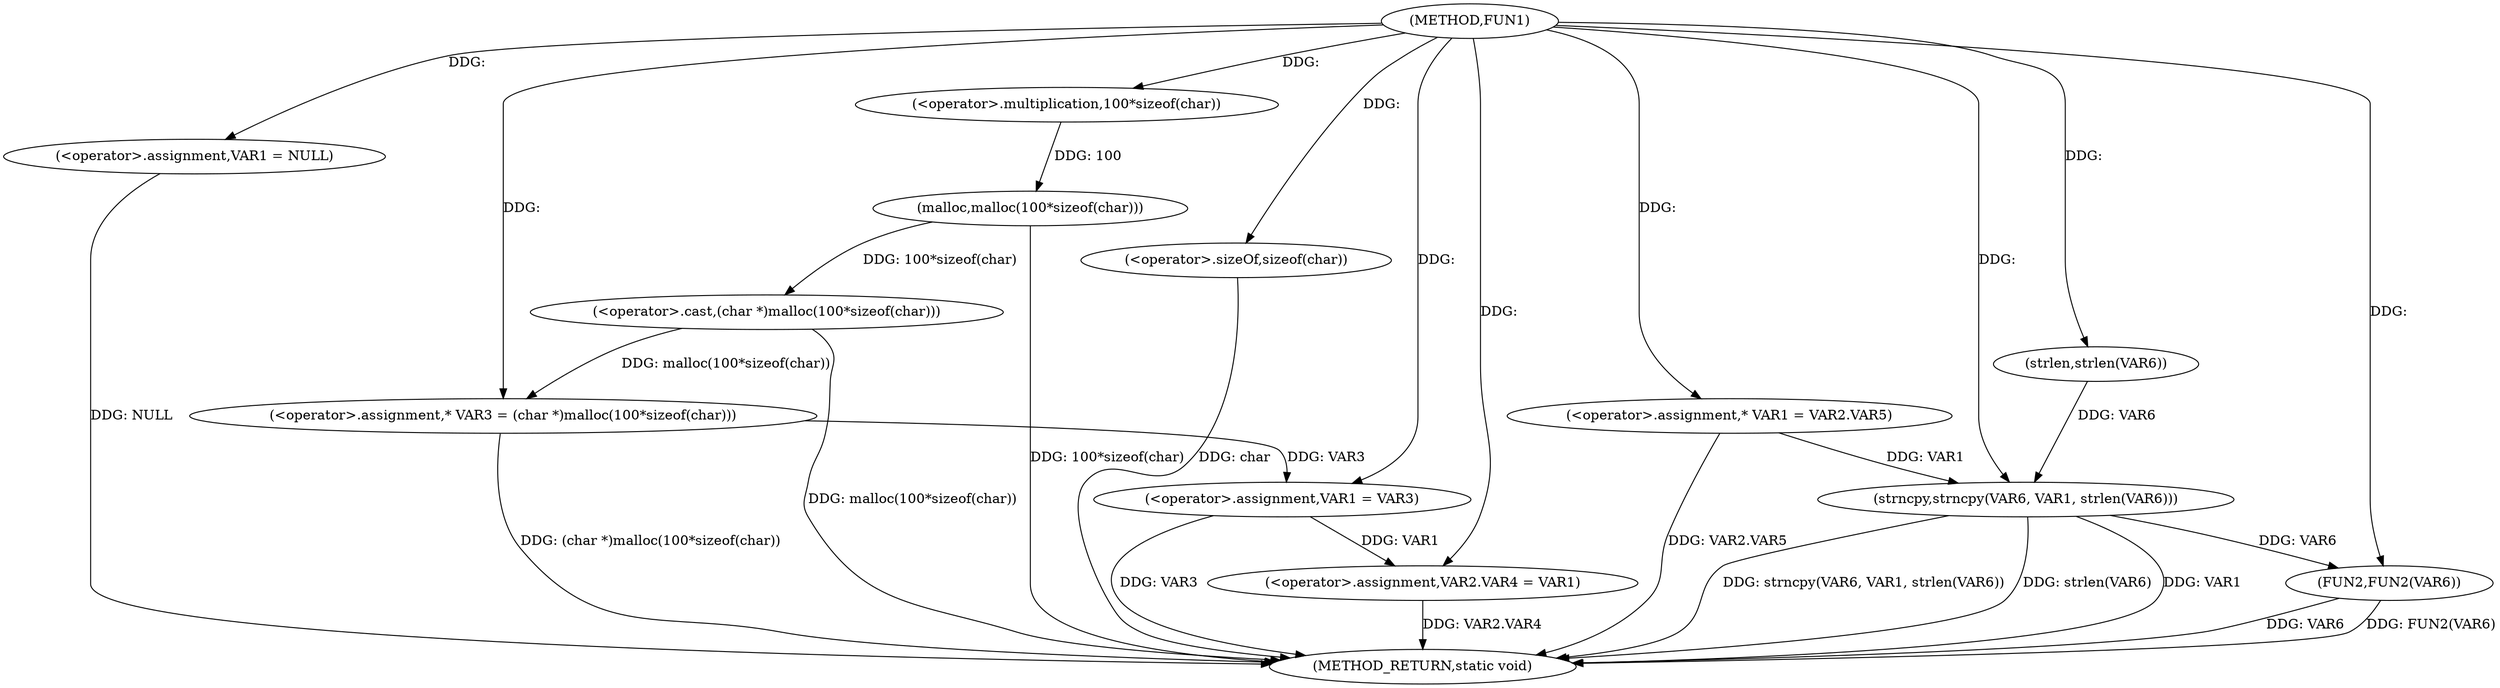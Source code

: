 digraph FUN1 {  
"1000100" [label = "(METHOD,FUN1)" ]
"1000142" [label = "(METHOD_RETURN,static void)" ]
"1000104" [label = "(<operator>.assignment,VAR1 = NULL)" ]
"1000109" [label = "(<operator>.assignment,* VAR3 = (char *)malloc(100*sizeof(char)))" ]
"1000111" [label = "(<operator>.cast,(char *)malloc(100*sizeof(char)))" ]
"1000113" [label = "(malloc,malloc(100*sizeof(char)))" ]
"1000114" [label = "(<operator>.multiplication,100*sizeof(char))" ]
"1000116" [label = "(<operator>.sizeOf,sizeof(char))" ]
"1000118" [label = "(<operator>.assignment,VAR1 = VAR3)" ]
"1000121" [label = "(<operator>.assignment,VAR2.VAR4 = VAR1)" ]
"1000128" [label = "(<operator>.assignment,* VAR1 = VAR2.VAR5)" ]
"1000135" [label = "(strncpy,strncpy(VAR6, VAR1, strlen(VAR6)))" ]
"1000138" [label = "(strlen,strlen(VAR6))" ]
"1000140" [label = "(FUN2,FUN2(VAR6))" ]
  "1000116" -> "1000142"  [ label = "DDG: char"] 
  "1000128" -> "1000142"  [ label = "DDG: VAR2.VAR5"] 
  "1000113" -> "1000142"  [ label = "DDG: 100*sizeof(char)"] 
  "1000140" -> "1000142"  [ label = "DDG: VAR6"] 
  "1000140" -> "1000142"  [ label = "DDG: FUN2(VAR6)"] 
  "1000121" -> "1000142"  [ label = "DDG: VAR2.VAR4"] 
  "1000135" -> "1000142"  [ label = "DDG: strncpy(VAR6, VAR1, strlen(VAR6))"] 
  "1000111" -> "1000142"  [ label = "DDG: malloc(100*sizeof(char))"] 
  "1000118" -> "1000142"  [ label = "DDG: VAR3"] 
  "1000135" -> "1000142"  [ label = "DDG: strlen(VAR6)"] 
  "1000109" -> "1000142"  [ label = "DDG: (char *)malloc(100*sizeof(char))"] 
  "1000135" -> "1000142"  [ label = "DDG: VAR1"] 
  "1000104" -> "1000142"  [ label = "DDG: NULL"] 
  "1000100" -> "1000104"  [ label = "DDG: "] 
  "1000111" -> "1000109"  [ label = "DDG: malloc(100*sizeof(char))"] 
  "1000100" -> "1000109"  [ label = "DDG: "] 
  "1000113" -> "1000111"  [ label = "DDG: 100*sizeof(char)"] 
  "1000114" -> "1000113"  [ label = "DDG: 100"] 
  "1000100" -> "1000114"  [ label = "DDG: "] 
  "1000100" -> "1000116"  [ label = "DDG: "] 
  "1000109" -> "1000118"  [ label = "DDG: VAR3"] 
  "1000100" -> "1000118"  [ label = "DDG: "] 
  "1000118" -> "1000121"  [ label = "DDG: VAR1"] 
  "1000100" -> "1000121"  [ label = "DDG: "] 
  "1000100" -> "1000128"  [ label = "DDG: "] 
  "1000138" -> "1000135"  [ label = "DDG: VAR6"] 
  "1000100" -> "1000135"  [ label = "DDG: "] 
  "1000128" -> "1000135"  [ label = "DDG: VAR1"] 
  "1000100" -> "1000138"  [ label = "DDG: "] 
  "1000135" -> "1000140"  [ label = "DDG: VAR6"] 
  "1000100" -> "1000140"  [ label = "DDG: "] 
}
